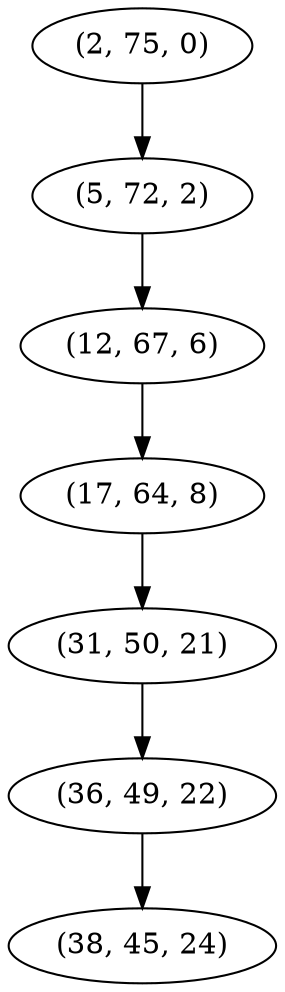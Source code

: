 digraph tree {
    "(2, 75, 0)";
    "(5, 72, 2)";
    "(12, 67, 6)";
    "(17, 64, 8)";
    "(31, 50, 21)";
    "(36, 49, 22)";
    "(38, 45, 24)";
    "(2, 75, 0)" -> "(5, 72, 2)";
    "(5, 72, 2)" -> "(12, 67, 6)";
    "(12, 67, 6)" -> "(17, 64, 8)";
    "(17, 64, 8)" -> "(31, 50, 21)";
    "(31, 50, 21)" -> "(36, 49, 22)";
    "(36, 49, 22)" -> "(38, 45, 24)";
}
